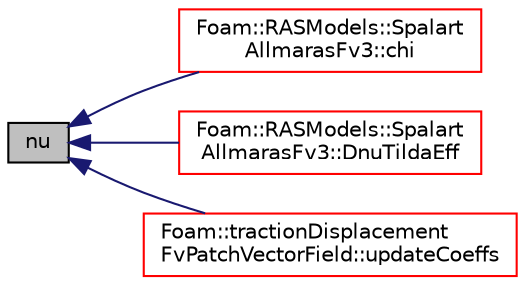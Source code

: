 digraph "nu"
{
  bgcolor="transparent";
  edge [fontname="Helvetica",fontsize="10",labelfontname="Helvetica",labelfontsize="10"];
  node [fontname="Helvetica",fontsize="10",shape=record];
  rankdir="LR";
  Node7 [label="nu",height=0.2,width=0.4,color="black", fillcolor="grey75", style="filled", fontcolor="black"];
  Node7 -> Node8 [dir="back",color="midnightblue",fontsize="10",style="solid",fontname="Helvetica"];
  Node8 [label="Foam::RASModels::Spalart\lAllmarasFv3::chi",height=0.2,width=0.4,color="red",URL="$classFoam_1_1RASModels_1_1SpalartAllmarasFv3.html#a12c06ff2531b6460a8bea4cd0efee0e1"];
  Node7 -> Node11 [dir="back",color="midnightblue",fontsize="10",style="solid",fontname="Helvetica"];
  Node11 [label="Foam::RASModels::Spalart\lAllmarasFv3::DnuTildaEff",height=0.2,width=0.4,color="red",URL="$classFoam_1_1RASModels_1_1SpalartAllmarasFv3.html#a3db17e0612d3f43dfc21d593b7f7a942"];
  Node7 -> Node12 [dir="back",color="midnightblue",fontsize="10",style="solid",fontname="Helvetica"];
  Node12 [label="Foam::tractionDisplacement\lFvPatchVectorField::updateCoeffs",height=0.2,width=0.4,color="red",URL="$classFoam_1_1tractionDisplacementFvPatchVectorField.html#a7e24eafac629d3733181cd942d4c902f"];
}
